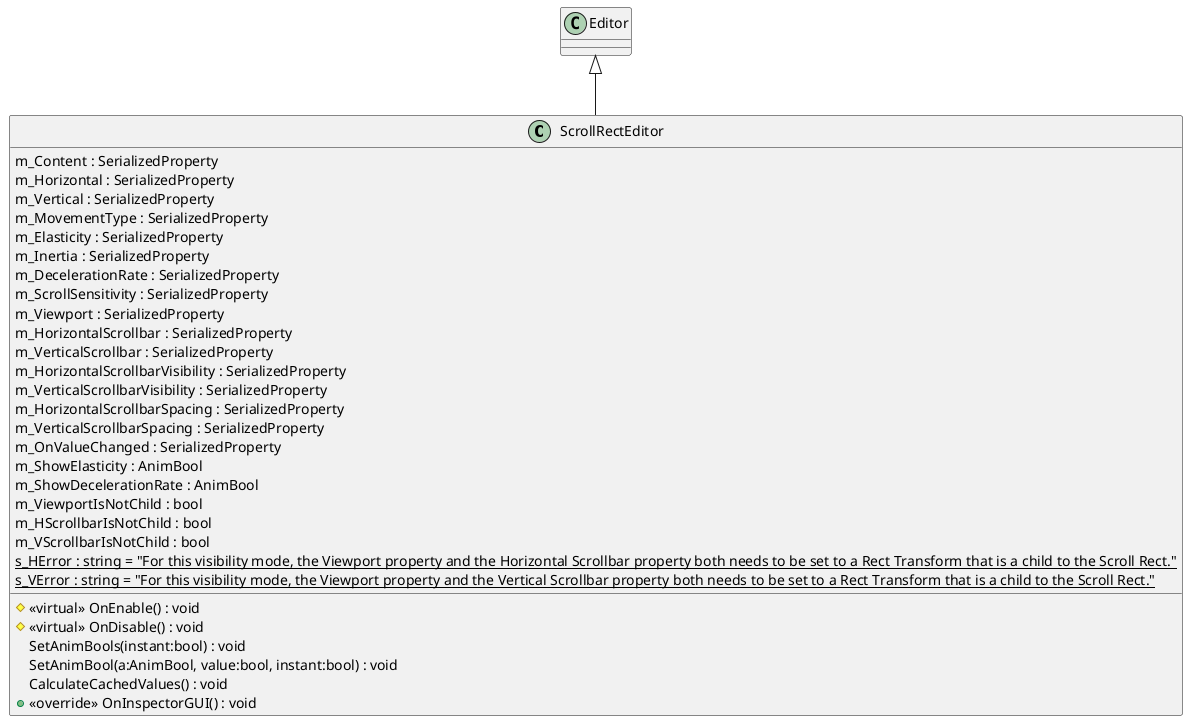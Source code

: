 @startuml
class ScrollRectEditor {
    m_Content : SerializedProperty
    m_Horizontal : SerializedProperty
    m_Vertical : SerializedProperty
    m_MovementType : SerializedProperty
    m_Elasticity : SerializedProperty
    m_Inertia : SerializedProperty
    m_DecelerationRate : SerializedProperty
    m_ScrollSensitivity : SerializedProperty
    m_Viewport : SerializedProperty
    m_HorizontalScrollbar : SerializedProperty
    m_VerticalScrollbar : SerializedProperty
    m_HorizontalScrollbarVisibility : SerializedProperty
    m_VerticalScrollbarVisibility : SerializedProperty
    m_HorizontalScrollbarSpacing : SerializedProperty
    m_VerticalScrollbarSpacing : SerializedProperty
    m_OnValueChanged : SerializedProperty
    m_ShowElasticity : AnimBool
    m_ShowDecelerationRate : AnimBool
    m_ViewportIsNotChild : bool
    m_HScrollbarIsNotChild : bool
    m_VScrollbarIsNotChild : bool
    {static} s_HError : string = "For this visibility mode, the Viewport property and the Horizontal Scrollbar property both needs to be set to a Rect Transform that is a child to the Scroll Rect."
    {static} s_VError : string = "For this visibility mode, the Viewport property and the Vertical Scrollbar property both needs to be set to a Rect Transform that is a child to the Scroll Rect."
    # <<virtual>> OnEnable() : void
    # <<virtual>> OnDisable() : void
    SetAnimBools(instant:bool) : void
    SetAnimBool(a:AnimBool, value:bool, instant:bool) : void
    CalculateCachedValues() : void
    + <<override>> OnInspectorGUI() : void
}
Editor <|-- ScrollRectEditor
@enduml
